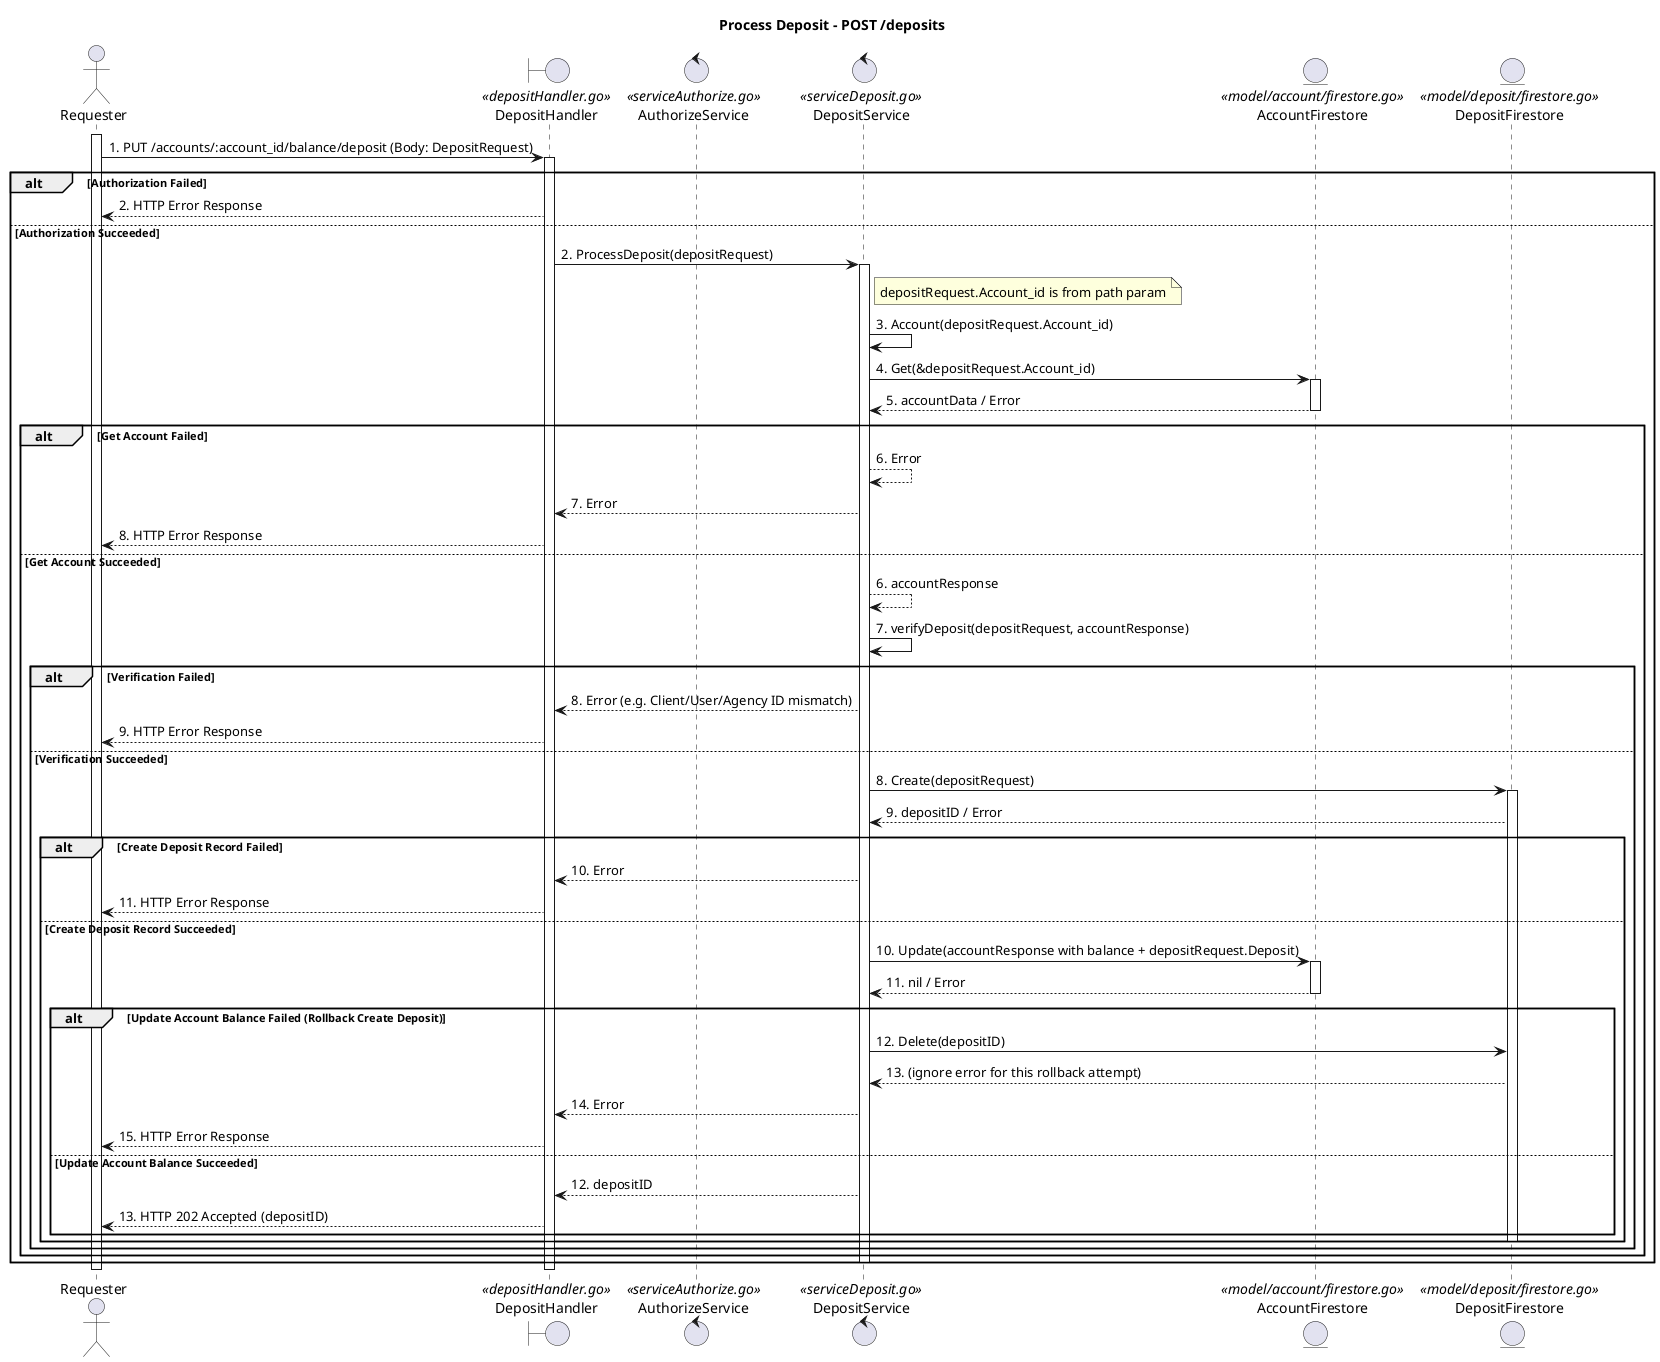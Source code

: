 @startuml
title Process Deposit - POST /deposits

actor Requester
boundary DepositHandler <<depositHandler.go>>
control AuthorizeService <<serviceAuthorize.go>>
control DepositService <<serviceDeposit.go>>
entity AccountFirestore <<model/account/firestore.go>>
entity DepositFirestore <<model/deposit/firestore.go>>

activate Requester
Requester -> DepositHandler : 1. PUT /accounts/:account_id/balance/deposit (Body: DepositRequest)
activate DepositHandler

alt Authorization Failed
    DepositHandler --> Requester : 2. HTTP Error Response
else Authorization Succeeded
    
    DepositHandler -> DepositService : 2. ProcessDeposit(depositRequest)
    activate DepositService
    note right of DepositService : depositRequest.Account_id is from path param

    DepositService -> DepositService : 3. Account(depositRequest.Account_id)
    DepositService -> AccountFirestore : 4. Get(&depositRequest.Account_id)
    activate AccountFirestore
    AccountFirestore --> DepositService : 5. accountData / Error
    deactivate AccountFirestore
    alt Get Account Failed
        DepositService --> DepositService : 6. Error
        DepositService --> DepositHandler : 7. Error
        DepositHandler --> Requester : 8. HTTP Error Response
    else Get Account Succeeded
        DepositService --> DepositService : 6. accountResponse
        DepositService -> DepositService : 7. verifyDeposit(depositRequest, accountResponse)
        alt Verification Failed
            DepositService --> DepositHandler : 8. Error (e.g. Client/User/Agency ID mismatch)
            DepositHandler --> Requester : 9. HTTP Error Response
        else Verification Succeeded
            DepositService -> DepositFirestore : 8. Create(depositRequest)
            activate DepositFirestore
            DepositFirestore --> DepositService : 9. depositID / Error
            alt Create Deposit Record Failed
                DepositService --> DepositHandler : 10. Error
                DepositHandler --> Requester : 11. HTTP Error Response
            else Create Deposit Record Succeeded
                DepositService -> AccountFirestore : 10. Update(accountResponse with balance + depositRequest.Deposit)
                activate AccountFirestore
                AccountFirestore --> DepositService : 11. nil / Error
                deactivate AccountFirestore
                alt Update Account Balance Failed (Rollback Create Deposit)
                    DepositService -> DepositFirestore : 12. Delete(depositID)
                    DepositFirestore --> DepositService : 13. (ignore error for this rollback attempt)
                    DepositService --> DepositHandler : 14. Error
                    DepositHandler --> Requester : 15. HTTP Error Response
                else Update Account Balance Succeeded
                    DepositService --> DepositHandler : 12. depositID
                    DepositHandler --> Requester : 13. HTTP 202 Accepted (depositID)
                end
                deactivate DepositFirestore
            end
        end
    end
    deactivate DepositService
end
deactivate DepositHandler
deactivate Requester
@enduml